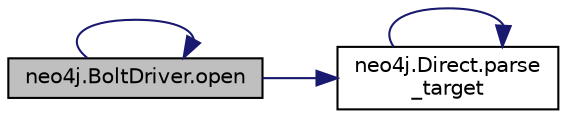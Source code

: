 digraph "neo4j.BoltDriver.open"
{
 // LATEX_PDF_SIZE
  edge [fontname="Helvetica",fontsize="10",labelfontname="Helvetica",labelfontsize="10"];
  node [fontname="Helvetica",fontsize="10",shape=record];
  rankdir="LR";
  Node1 [label="neo4j.BoltDriver.open",height=0.2,width=0.4,color="black", fillcolor="grey75", style="filled", fontcolor="black",tooltip=" "];
  Node1 -> Node1 [color="midnightblue",fontsize="10",style="solid",fontname="Helvetica"];
  Node1 -> Node2 [color="midnightblue",fontsize="10",style="solid",fontname="Helvetica"];
  Node2 [label="neo4j.Direct.parse\l_target",height=0.2,width=0.4,color="black", fillcolor="white", style="filled",URL="$d6/d43/classneo4j_1_1_direct.html#a6ad7849a43295222cc7d1190a1691da3",tooltip=" "];
  Node2 -> Node2 [color="midnightblue",fontsize="10",style="solid",fontname="Helvetica"];
}
